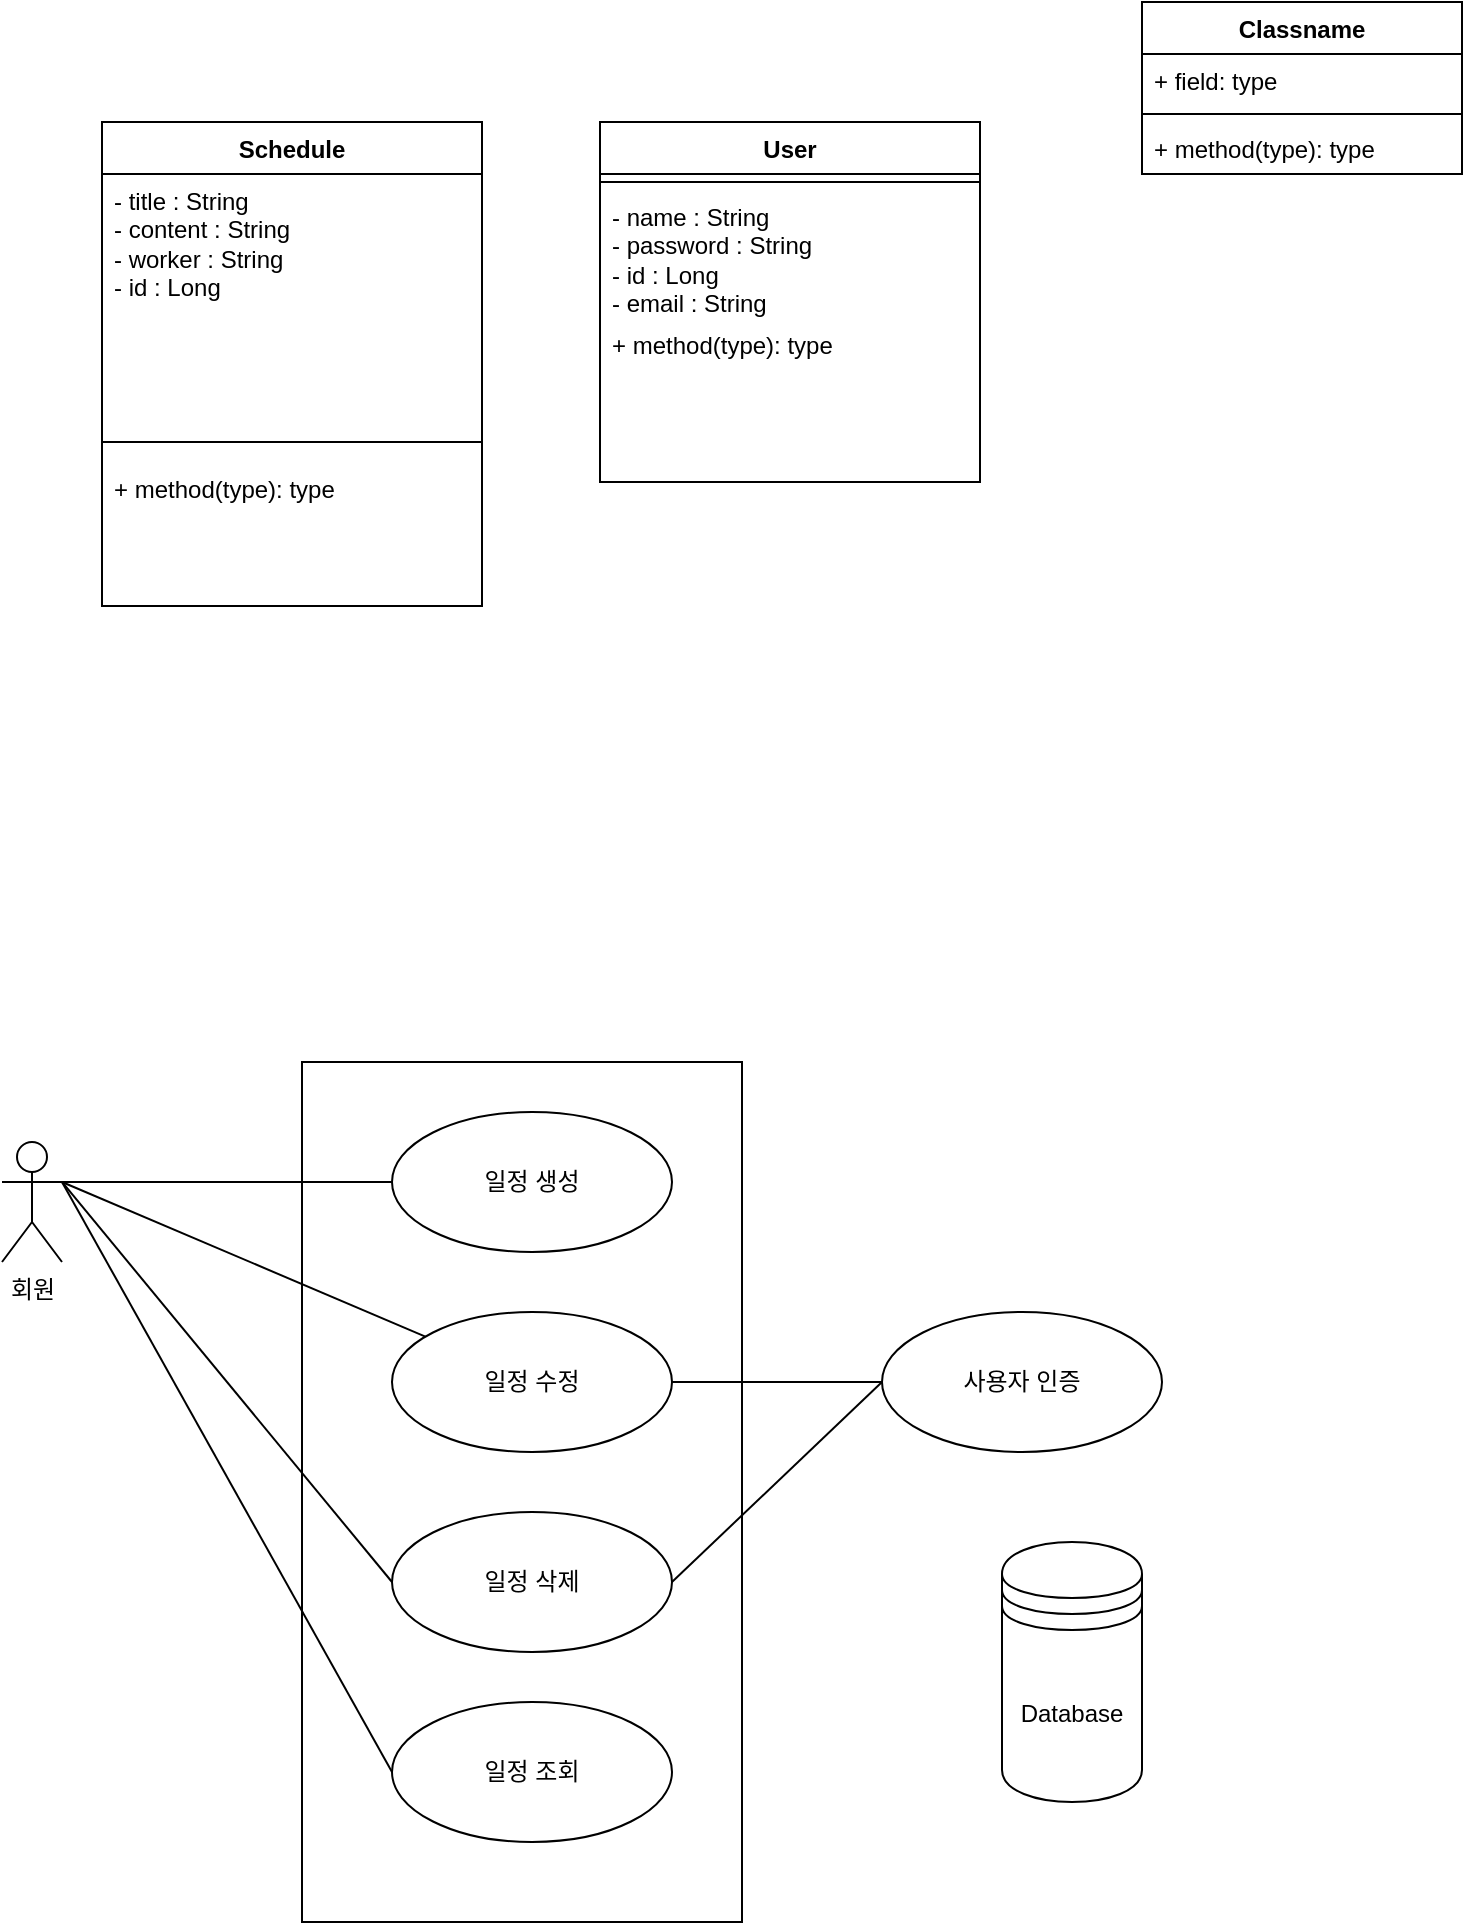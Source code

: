 <mxfile version="24.4.2" type="github">
  <diagram id="C5RBs43oDa-KdzZeNtuy" name="Page-1">
    <mxGraphModel dx="989" dy="514" grid="1" gridSize="10" guides="1" tooltips="1" connect="1" arrows="1" fold="1" page="1" pageScale="1" pageWidth="827" pageHeight="1169" math="0" shadow="0">
      <root>
        <mxCell id="WIyWlLk6GJQsqaUBKTNV-0" />
        <mxCell id="WIyWlLk6GJQsqaUBKTNV-1" parent="WIyWlLk6GJQsqaUBKTNV-0" />
        <mxCell id="t_qoF288QhMvxmbiIuJE-9" value="Schedule" style="swimlane;fontStyle=1;align=center;verticalAlign=top;childLayout=stackLayout;horizontal=1;startSize=26;horizontalStack=0;resizeParent=1;resizeParentMax=0;resizeLast=0;collapsible=1;marginBottom=0;whiteSpace=wrap;html=1;" vertex="1" parent="WIyWlLk6GJQsqaUBKTNV-1">
          <mxGeometry x="70" y="130" width="190" height="242" as="geometry" />
        </mxCell>
        <mxCell id="t_qoF288QhMvxmbiIuJE-10" value="- title : String&lt;div&gt;- content : String&lt;/div&gt;&lt;div&gt;- worker : String&lt;/div&gt;&lt;div&gt;- id : Long&lt;/div&gt;" style="text;strokeColor=none;fillColor=none;align=left;verticalAlign=top;spacingLeft=4;spacingRight=4;overflow=hidden;rotatable=0;points=[[0,0.5],[1,0.5]];portConstraint=eastwest;whiteSpace=wrap;html=1;" vertex="1" parent="t_qoF288QhMvxmbiIuJE-9">
          <mxGeometry y="26" width="190" height="124" as="geometry" />
        </mxCell>
        <mxCell id="t_qoF288QhMvxmbiIuJE-11" value="" style="line;strokeWidth=1;fillColor=none;align=left;verticalAlign=middle;spacingTop=-1;spacingLeft=3;spacingRight=3;rotatable=0;labelPosition=right;points=[];portConstraint=eastwest;strokeColor=inherit;" vertex="1" parent="t_qoF288QhMvxmbiIuJE-9">
          <mxGeometry y="150" width="190" height="20" as="geometry" />
        </mxCell>
        <mxCell id="t_qoF288QhMvxmbiIuJE-12" value="+ method(type): type" style="text;strokeColor=none;fillColor=none;align=left;verticalAlign=top;spacingLeft=4;spacingRight=4;overflow=hidden;rotatable=0;points=[[0,0.5],[1,0.5]];portConstraint=eastwest;whiteSpace=wrap;html=1;" vertex="1" parent="t_qoF288QhMvxmbiIuJE-9">
          <mxGeometry y="170" width="190" height="72" as="geometry" />
        </mxCell>
        <mxCell id="t_qoF288QhMvxmbiIuJE-13" value="Classname" style="swimlane;fontStyle=1;align=center;verticalAlign=top;childLayout=stackLayout;horizontal=1;startSize=26;horizontalStack=0;resizeParent=1;resizeParentMax=0;resizeLast=0;collapsible=1;marginBottom=0;whiteSpace=wrap;html=1;" vertex="1" parent="WIyWlLk6GJQsqaUBKTNV-1">
          <mxGeometry x="590" y="70" width="160" height="86" as="geometry" />
        </mxCell>
        <mxCell id="t_qoF288QhMvxmbiIuJE-14" value="+ field: type" style="text;strokeColor=none;fillColor=none;align=left;verticalAlign=top;spacingLeft=4;spacingRight=4;overflow=hidden;rotatable=0;points=[[0,0.5],[1,0.5]];portConstraint=eastwest;whiteSpace=wrap;html=1;" vertex="1" parent="t_qoF288QhMvxmbiIuJE-13">
          <mxGeometry y="26" width="160" height="26" as="geometry" />
        </mxCell>
        <mxCell id="t_qoF288QhMvxmbiIuJE-15" value="" style="line;strokeWidth=1;fillColor=none;align=left;verticalAlign=middle;spacingTop=-1;spacingLeft=3;spacingRight=3;rotatable=0;labelPosition=right;points=[];portConstraint=eastwest;strokeColor=inherit;" vertex="1" parent="t_qoF288QhMvxmbiIuJE-13">
          <mxGeometry y="52" width="160" height="8" as="geometry" />
        </mxCell>
        <mxCell id="t_qoF288QhMvxmbiIuJE-16" value="+ method(type): type" style="text;strokeColor=none;fillColor=none;align=left;verticalAlign=top;spacingLeft=4;spacingRight=4;overflow=hidden;rotatable=0;points=[[0,0.5],[1,0.5]];portConstraint=eastwest;whiteSpace=wrap;html=1;" vertex="1" parent="t_qoF288QhMvxmbiIuJE-13">
          <mxGeometry y="60" width="160" height="26" as="geometry" />
        </mxCell>
        <mxCell id="t_qoF288QhMvxmbiIuJE-21" value="회원" style="shape=umlActor;verticalLabelPosition=bottom;verticalAlign=top;html=1;" vertex="1" parent="WIyWlLk6GJQsqaUBKTNV-1">
          <mxGeometry x="20" y="640" width="30" height="60" as="geometry" />
        </mxCell>
        <mxCell id="t_qoF288QhMvxmbiIuJE-47" value="" style="group" vertex="1" connectable="0" parent="WIyWlLk6GJQsqaUBKTNV-1">
          <mxGeometry x="100" y="585" width="370" height="430" as="geometry" />
        </mxCell>
        <mxCell id="t_qoF288QhMvxmbiIuJE-46" value="" style="rounded=0;whiteSpace=wrap;html=1;" vertex="1" parent="t_qoF288QhMvxmbiIuJE-47">
          <mxGeometry x="70" y="15" width="220" height="430" as="geometry" />
        </mxCell>
        <mxCell id="t_qoF288QhMvxmbiIuJE-22" value="일정 생성" style="ellipse;whiteSpace=wrap;html=1;" vertex="1" parent="t_qoF288QhMvxmbiIuJE-47">
          <mxGeometry x="115" y="40" width="140" height="70" as="geometry" />
        </mxCell>
        <mxCell id="t_qoF288QhMvxmbiIuJE-23" value="일정 수정" style="ellipse;whiteSpace=wrap;html=1;" vertex="1" parent="t_qoF288QhMvxmbiIuJE-47">
          <mxGeometry x="115" y="140" width="140" height="70" as="geometry" />
        </mxCell>
        <mxCell id="t_qoF288QhMvxmbiIuJE-24" value="일정 삭제" style="ellipse;whiteSpace=wrap;html=1;" vertex="1" parent="t_qoF288QhMvxmbiIuJE-47">
          <mxGeometry x="115" y="240" width="140" height="70" as="geometry" />
        </mxCell>
        <mxCell id="t_qoF288QhMvxmbiIuJE-51" value="일정 조회" style="ellipse;whiteSpace=wrap;html=1;" vertex="1" parent="t_qoF288QhMvxmbiIuJE-47">
          <mxGeometry x="115" y="335" width="140" height="70" as="geometry" />
        </mxCell>
        <mxCell id="t_qoF288QhMvxmbiIuJE-49" value="" style="endArrow=none;html=1;rounded=0;exitX=1;exitY=0.333;exitDx=0;exitDy=0;exitPerimeter=0;" edge="1" parent="WIyWlLk6GJQsqaUBKTNV-1" source="t_qoF288QhMvxmbiIuJE-21" target="t_qoF288QhMvxmbiIuJE-22">
          <mxGeometry width="50" height="50" relative="1" as="geometry">
            <mxPoint x="80" y="640" as="sourcePoint" />
            <mxPoint x="120" y="755" as="targetPoint" />
          </mxGeometry>
        </mxCell>
        <mxCell id="t_qoF288QhMvxmbiIuJE-50" value="" style="endArrow=none;html=1;rounded=0;entryX=0;entryY=0.5;entryDx=0;entryDy=0;exitX=1;exitY=0.333;exitDx=0;exitDy=0;exitPerimeter=0;" edge="1" parent="WIyWlLk6GJQsqaUBKTNV-1" source="t_qoF288QhMvxmbiIuJE-21" target="t_qoF288QhMvxmbiIuJE-24">
          <mxGeometry width="50" height="50" relative="1" as="geometry">
            <mxPoint x="60" y="790" as="sourcePoint" />
            <mxPoint x="120" y="755" as="targetPoint" />
          </mxGeometry>
        </mxCell>
        <mxCell id="t_qoF288QhMvxmbiIuJE-52" value="" style="endArrow=none;html=1;rounded=0;exitX=1;exitY=0.333;exitDx=0;exitDy=0;exitPerimeter=0;entryX=0;entryY=0.5;entryDx=0;entryDy=0;" edge="1" parent="WIyWlLk6GJQsqaUBKTNV-1" source="t_qoF288QhMvxmbiIuJE-21" target="t_qoF288QhMvxmbiIuJE-51">
          <mxGeometry width="50" height="50" relative="1" as="geometry">
            <mxPoint x="60" y="790" as="sourcePoint" />
            <mxPoint x="90" y="905" as="targetPoint" />
          </mxGeometry>
        </mxCell>
        <mxCell id="t_qoF288QhMvxmbiIuJE-53" value="Database" style="shape=datastore;whiteSpace=wrap;html=1;" vertex="1" parent="WIyWlLk6GJQsqaUBKTNV-1">
          <mxGeometry x="520" y="840" width="70" height="130" as="geometry" />
        </mxCell>
        <mxCell id="t_qoF288QhMvxmbiIuJE-48" value="" style="endArrow=none;html=1;rounded=0;exitX=1;exitY=0.333;exitDx=0;exitDy=0;exitPerimeter=0;" edge="1" parent="WIyWlLk6GJQsqaUBKTNV-1" source="t_qoF288QhMvxmbiIuJE-21" target="t_qoF288QhMvxmbiIuJE-23">
          <mxGeometry width="50" height="50" relative="1" as="geometry">
            <mxPoint x="80" y="660" as="sourcePoint" />
            <mxPoint x="215" y="790" as="targetPoint" />
          </mxGeometry>
        </mxCell>
        <mxCell id="t_qoF288QhMvxmbiIuJE-54" value="사용자 인증" style="ellipse;whiteSpace=wrap;html=1;" vertex="1" parent="WIyWlLk6GJQsqaUBKTNV-1">
          <mxGeometry x="460" y="725" width="140" height="70" as="geometry" />
        </mxCell>
        <mxCell id="t_qoF288QhMvxmbiIuJE-55" value="" style="endArrow=none;html=1;rounded=0;entryX=0;entryY=0.5;entryDx=0;entryDy=0;exitX=1;exitY=0.5;exitDx=0;exitDy=0;" edge="1" parent="WIyWlLk6GJQsqaUBKTNV-1" source="t_qoF288QhMvxmbiIuJE-23" target="t_qoF288QhMvxmbiIuJE-54">
          <mxGeometry width="50" height="50" relative="1" as="geometry">
            <mxPoint x="430" y="870" as="sourcePoint" />
            <mxPoint x="480" y="820" as="targetPoint" />
          </mxGeometry>
        </mxCell>
        <mxCell id="t_qoF288QhMvxmbiIuJE-56" value="" style="endArrow=none;html=1;rounded=0;entryX=0;entryY=0.5;entryDx=0;entryDy=0;exitX=1;exitY=0.5;exitDx=0;exitDy=0;" edge="1" parent="WIyWlLk6GJQsqaUBKTNV-1" source="t_qoF288QhMvxmbiIuJE-24" target="t_qoF288QhMvxmbiIuJE-54">
          <mxGeometry width="50" height="50" relative="1" as="geometry">
            <mxPoint x="420" y="895" as="sourcePoint" />
            <mxPoint x="470" y="845" as="targetPoint" />
          </mxGeometry>
        </mxCell>
        <mxCell id="t_qoF288QhMvxmbiIuJE-67" value="User" style="swimlane;fontStyle=1;align=center;verticalAlign=top;childLayout=stackLayout;horizontal=1;startSize=26;horizontalStack=0;resizeParent=1;resizeParentMax=0;resizeLast=0;collapsible=1;marginBottom=0;whiteSpace=wrap;html=1;" vertex="1" parent="WIyWlLk6GJQsqaUBKTNV-1">
          <mxGeometry x="319" y="130" width="190" height="180" as="geometry" />
        </mxCell>
        <mxCell id="t_qoF288QhMvxmbiIuJE-69" value="" style="line;strokeWidth=1;fillColor=none;align=left;verticalAlign=middle;spacingTop=-1;spacingLeft=3;spacingRight=3;rotatable=0;labelPosition=right;points=[];portConstraint=eastwest;strokeColor=inherit;" vertex="1" parent="t_qoF288QhMvxmbiIuJE-67">
          <mxGeometry y="26" width="190" height="8" as="geometry" />
        </mxCell>
        <mxCell id="t_qoF288QhMvxmbiIuJE-68" value="- name : String&lt;div&gt;- password : String&lt;/div&gt;&lt;div&gt;- id : Long&lt;/div&gt;&lt;div&gt;- email : String&lt;/div&gt;" style="text;strokeColor=none;fillColor=none;align=left;verticalAlign=top;spacingLeft=4;spacingRight=4;overflow=hidden;rotatable=0;points=[[0,0.5],[1,0.5]];portConstraint=eastwest;whiteSpace=wrap;html=1;" vertex="1" parent="t_qoF288QhMvxmbiIuJE-67">
          <mxGeometry y="34" width="190" height="64" as="geometry" />
        </mxCell>
        <mxCell id="t_qoF288QhMvxmbiIuJE-70" value="+ method(type): type" style="text;strokeColor=none;fillColor=none;align=left;verticalAlign=top;spacingLeft=4;spacingRight=4;overflow=hidden;rotatable=0;points=[[0,0.5],[1,0.5]];portConstraint=eastwest;whiteSpace=wrap;html=1;" vertex="1" parent="t_qoF288QhMvxmbiIuJE-67">
          <mxGeometry y="98" width="190" height="82" as="geometry" />
        </mxCell>
      </root>
    </mxGraphModel>
  </diagram>
</mxfile>
